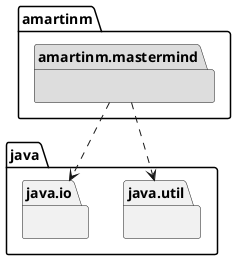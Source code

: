 @startuml
package amartinm.mastermind #DDDDDD { }
package java.util{ }
package java.io{ }

amartinm.mastermind .down.> java.util
amartinm.mastermind .down.> java.io

@enduml